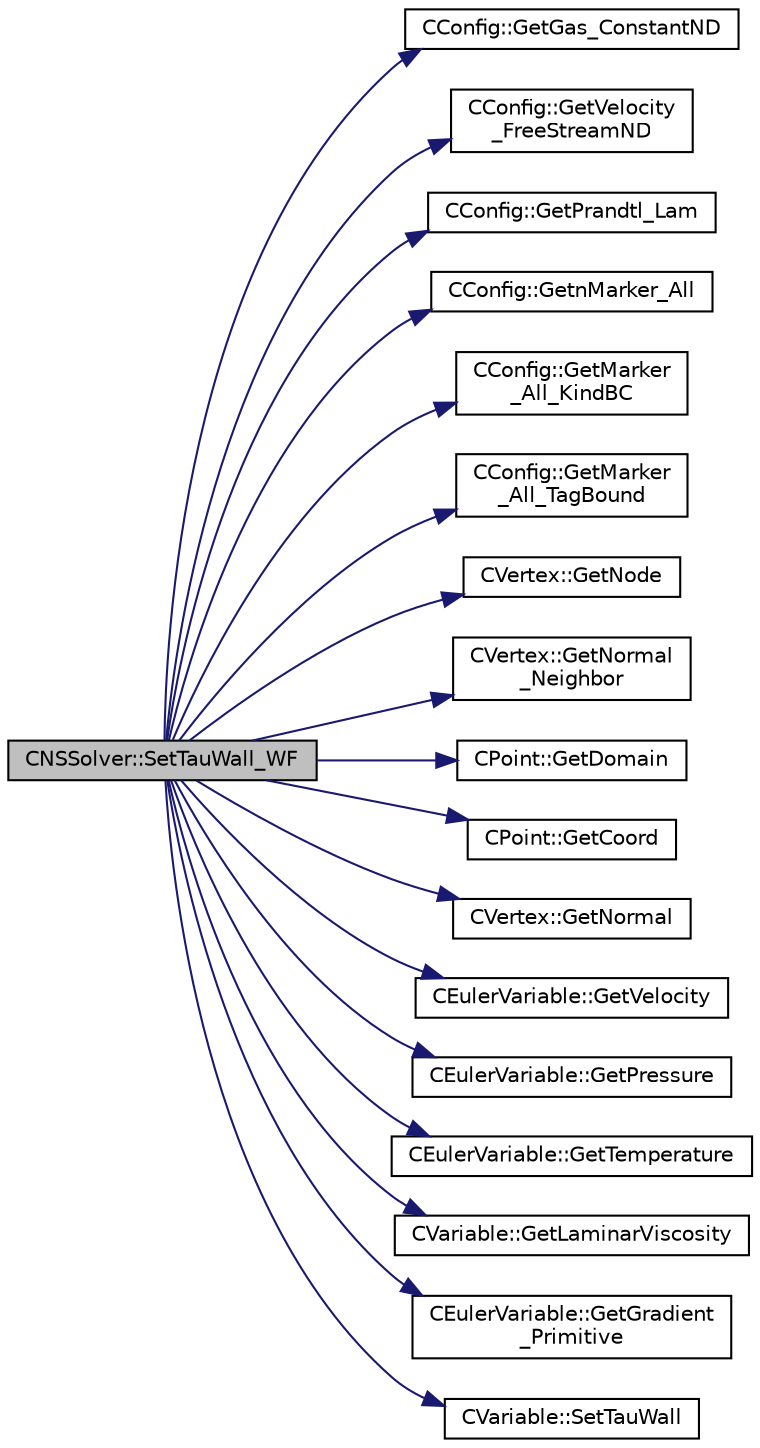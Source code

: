 digraph "CNSSolver::SetTauWall_WF"
{
  edge [fontname="Helvetica",fontsize="10",labelfontname="Helvetica",labelfontsize="10"];
  node [fontname="Helvetica",fontsize="10",shape=record];
  rankdir="LR";
  Node969 [label="CNSSolver::SetTauWall_WF",height=0.2,width=0.4,color="black", fillcolor="grey75", style="filled", fontcolor="black"];
  Node969 -> Node970 [color="midnightblue",fontsize="10",style="solid",fontname="Helvetica"];
  Node970 [label="CConfig::GetGas_ConstantND",height=0.2,width=0.4,color="black", fillcolor="white", style="filled",URL="$class_c_config.html#a6d835a954bb5e99c5a3de6db5ed24ff3",tooltip="Get the value of specific gas constant. "];
  Node969 -> Node971 [color="midnightblue",fontsize="10",style="solid",fontname="Helvetica"];
  Node971 [label="CConfig::GetVelocity\l_FreeStreamND",height=0.2,width=0.4,color="black", fillcolor="white", style="filled",URL="$class_c_config.html#a13840ca712bf87d32d18917d0c39cfae",tooltip="Get the vector of the non-dimensionalized freestream velocity. "];
  Node969 -> Node972 [color="midnightblue",fontsize="10",style="solid",fontname="Helvetica"];
  Node972 [label="CConfig::GetPrandtl_Lam",height=0.2,width=0.4,color="black", fillcolor="white", style="filled",URL="$class_c_config.html#a619cb1400d6c944e83ad0ffe82deb021",tooltip="Get the value of the laminar Prandtl number. "];
  Node969 -> Node973 [color="midnightblue",fontsize="10",style="solid",fontname="Helvetica"];
  Node973 [label="CConfig::GetnMarker_All",height=0.2,width=0.4,color="black", fillcolor="white", style="filled",URL="$class_c_config.html#a300c4884edfc0c2acf395036439004f4",tooltip="Get the total number of boundary markers including send/receive domains. "];
  Node969 -> Node974 [color="midnightblue",fontsize="10",style="solid",fontname="Helvetica"];
  Node974 [label="CConfig::GetMarker\l_All_KindBC",height=0.2,width=0.4,color="black", fillcolor="white", style="filled",URL="$class_c_config.html#a57d43acc1457d2d27095ce006218862e",tooltip="Get the kind of boundary for each marker. "];
  Node969 -> Node975 [color="midnightblue",fontsize="10",style="solid",fontname="Helvetica"];
  Node975 [label="CConfig::GetMarker\l_All_TagBound",height=0.2,width=0.4,color="black", fillcolor="white", style="filled",URL="$class_c_config.html#a967e969a3beb24bb6e57d7036af003be",tooltip="Get the index of the surface defined in the geometry file. "];
  Node969 -> Node976 [color="midnightblue",fontsize="10",style="solid",fontname="Helvetica"];
  Node976 [label="CVertex::GetNode",height=0.2,width=0.4,color="black", fillcolor="white", style="filled",URL="$class_c_vertex.html#a95c513bf927464157ed96b6c79779a1f",tooltip="Get the node of the vertex. "];
  Node969 -> Node977 [color="midnightblue",fontsize="10",style="solid",fontname="Helvetica"];
  Node977 [label="CVertex::GetNormal\l_Neighbor",height=0.2,width=0.4,color="black", fillcolor="white", style="filled",URL="$class_c_vertex.html#a8d2bce3a6ee62007179e688dc2b9b182",tooltip="Get the value of the closest neighbor. "];
  Node969 -> Node978 [color="midnightblue",fontsize="10",style="solid",fontname="Helvetica"];
  Node978 [label="CPoint::GetDomain",height=0.2,width=0.4,color="black", fillcolor="white", style="filled",URL="$class_c_point.html#a1d7e22a60d4cfef356af1cba2bab3e55",tooltip="For parallel computation, its indicates if a point must be computed or not. "];
  Node969 -> Node979 [color="midnightblue",fontsize="10",style="solid",fontname="Helvetica"];
  Node979 [label="CPoint::GetCoord",height=0.2,width=0.4,color="black", fillcolor="white", style="filled",URL="$class_c_point.html#a95fe081d22e96e190cb3edcbf0d6525f",tooltip="Get the coordinates dor the control volume. "];
  Node969 -> Node980 [color="midnightblue",fontsize="10",style="solid",fontname="Helvetica"];
  Node980 [label="CVertex::GetNormal",height=0.2,width=0.4,color="black", fillcolor="white", style="filled",URL="$class_c_vertex.html#a0d289163c6f3384822fcb9ae86fc1c39",tooltip="Copy the the normal vector of a face. "];
  Node969 -> Node981 [color="midnightblue",fontsize="10",style="solid",fontname="Helvetica"];
  Node981 [label="CEulerVariable::GetVelocity",height=0.2,width=0.4,color="black", fillcolor="white", style="filled",URL="$class_c_euler_variable.html#afb2ba375855bc63c9bc96227efaece99",tooltip="Get the velocity of the flow. "];
  Node969 -> Node982 [color="midnightblue",fontsize="10",style="solid",fontname="Helvetica"];
  Node982 [label="CEulerVariable::GetPressure",height=0.2,width=0.4,color="black", fillcolor="white", style="filled",URL="$class_c_euler_variable.html#a5e1ee3cd1062365d7da17ee3ee49537e",tooltip="Get the flow pressure. "];
  Node969 -> Node983 [color="midnightblue",fontsize="10",style="solid",fontname="Helvetica"];
  Node983 [label="CEulerVariable::GetTemperature",height=0.2,width=0.4,color="black", fillcolor="white", style="filled",URL="$class_c_euler_variable.html#ace58f397c2503fdd08dd32cb9584a513",tooltip="Get the temperature of the flow. "];
  Node969 -> Node984 [color="midnightblue",fontsize="10",style="solid",fontname="Helvetica"];
  Node984 [label="CVariable::GetLaminarViscosity",height=0.2,width=0.4,color="black", fillcolor="white", style="filled",URL="$class_c_variable.html#a0acbe55ca86de2c0205ae921193e9e95",tooltip="A virtual member. "];
  Node969 -> Node985 [color="midnightblue",fontsize="10",style="solid",fontname="Helvetica"];
  Node985 [label="CEulerVariable::GetGradient\l_Primitive",height=0.2,width=0.4,color="black", fillcolor="white", style="filled",URL="$class_c_euler_variable.html#aa39d2190dcc9d3da62123afae3ea6e36",tooltip="Get the value of the primitive variables gradient. "];
  Node969 -> Node986 [color="midnightblue",fontsize="10",style="solid",fontname="Helvetica"];
  Node986 [label="CVariable::SetTauWall",height=0.2,width=0.4,color="black", fillcolor="white", style="filled",URL="$class_c_variable.html#a9dbb704218e2baac1ceed64e39cf0d76"];
}
